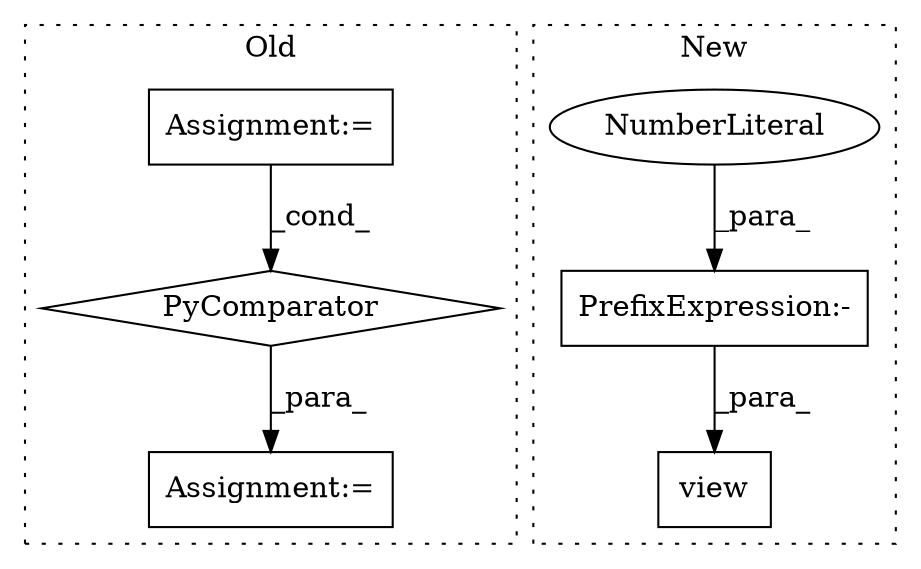 digraph G {
subgraph cluster0 {
1 [label="PyComparator" a="113" s="861" l="19" shape="diamond"];
3 [label="Assignment:=" a="7" s="861" l="19" shape="box"];
4 [label="Assignment:=" a="7" s="717" l="12" shape="box"];
label = "Old";
style="dotted";
}
subgraph cluster1 {
2 [label="view" a="32" s="796,816" l="5,1" shape="box"];
5 [label="PrefixExpression:-" a="38" s="814" l="1" shape="box"];
6 [label="NumberLiteral" a="34" s="815" l="1" shape="ellipse"];
label = "New";
style="dotted";
}
1 -> 4 [label="_para_"];
3 -> 1 [label="_cond_"];
5 -> 2 [label="_para_"];
6 -> 5 [label="_para_"];
}